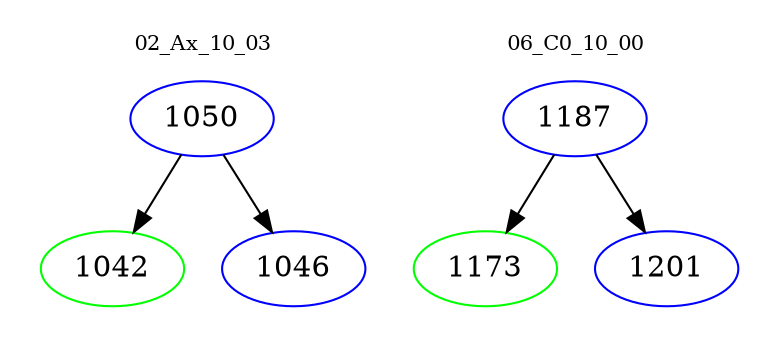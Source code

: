 digraph{
subgraph cluster_0 {
color = white
label = "02_Ax_10_03";
fontsize=10;
T0_1050 [label="1050", color="blue"]
T0_1050 -> T0_1042 [color="black"]
T0_1042 [label="1042", color="green"]
T0_1050 -> T0_1046 [color="black"]
T0_1046 [label="1046", color="blue"]
}
subgraph cluster_1 {
color = white
label = "06_C0_10_00";
fontsize=10;
T1_1187 [label="1187", color="blue"]
T1_1187 -> T1_1173 [color="black"]
T1_1173 [label="1173", color="green"]
T1_1187 -> T1_1201 [color="black"]
T1_1201 [label="1201", color="blue"]
}
}
